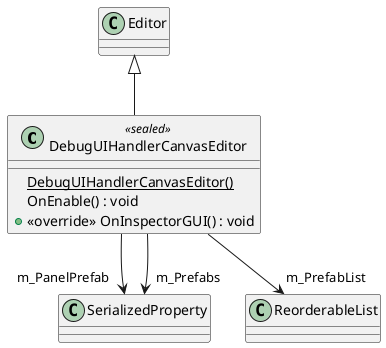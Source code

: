 @startuml
class DebugUIHandlerCanvasEditor <<sealed>> {
    {static} DebugUIHandlerCanvasEditor()
    OnEnable() : void
    + <<override>> OnInspectorGUI() : void
}
Editor <|-- DebugUIHandlerCanvasEditor
DebugUIHandlerCanvasEditor --> "m_PanelPrefab" SerializedProperty
DebugUIHandlerCanvasEditor --> "m_Prefabs" SerializedProperty
DebugUIHandlerCanvasEditor --> "m_PrefabList" ReorderableList
@enduml
